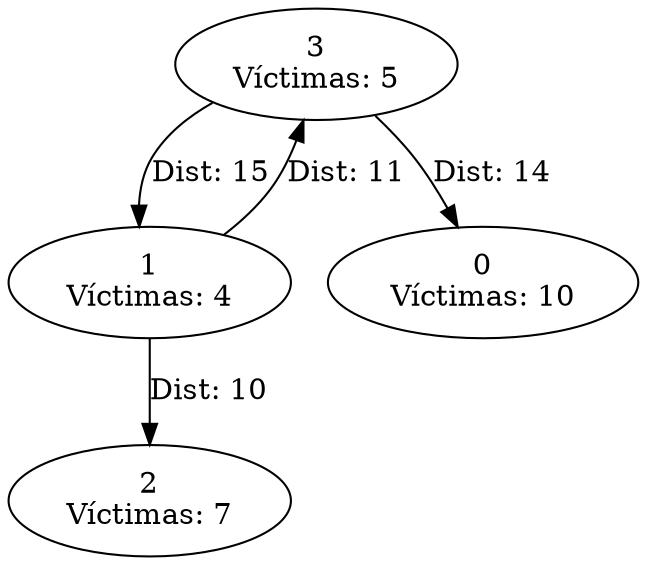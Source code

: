 digraph G {
0 [label="0\nVíctimas: 10"];
1 [label="1\nVíctimas: 4"];
2 [label="2\nVíctimas: 7"];
3 [label="3\nVíctimas: 5"];
3 -> 1 [label="Dist: 15"];
1 -> 2 [label="Dist: 10"];
1 -> 3 [label="Dist: 11"];
3 -> 0 [label="Dist: 14"];
}
